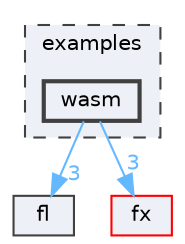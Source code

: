 digraph "/home/runner/work/FastLED/FastLED/examples/wasm"
{
 // INTERACTIVE_SVG=YES
 // LATEX_PDF_SIZE
  bgcolor="transparent";
  edge [fontname=Helvetica,fontsize=10,labelfontname=Helvetica,labelfontsize=10];
  node [fontname=Helvetica,fontsize=10,shape=box,height=0.2,width=0.4];
  compound=true
  subgraph clusterdir_d28a4824dc47e487b107a5db32ef43c4 {
    graph [ bgcolor="#edf0f7", pencolor="grey25", label="examples", fontname=Helvetica,fontsize=10 style="filled,dashed", URL="dir_d28a4824dc47e487b107a5db32ef43c4.html",tooltip=""]
  dir_a5f15344905e1cdba3f0cc6e4b36e105 [label="wasm", fillcolor="#edf0f7", color="grey25", style="filled,bold", URL="dir_a5f15344905e1cdba3f0cc6e4b36e105.html",tooltip=""];
  }
  dir_4d1829fa9bd13d7db71e765b2707b248 [label="fl", fillcolor="#edf0f7", color="grey25", style="filled", URL="dir_4d1829fa9bd13d7db71e765b2707b248.html",tooltip=""];
  dir_acbb946b833f21b16ec30aa21c4c3a72 [label="fx", fillcolor="#edf0f7", color="red", style="filled", URL="dir_acbb946b833f21b16ec30aa21c4c3a72.html",tooltip=""];
  dir_a5f15344905e1cdba3f0cc6e4b36e105->dir_4d1829fa9bd13d7db71e765b2707b248 [headlabel="3", labeldistance=1.5 headhref="dir_000092_000033.html" href="dir_000092_000033.html" color="steelblue1" fontcolor="steelblue1"];
  dir_a5f15344905e1cdba3f0cc6e4b36e105->dir_acbb946b833f21b16ec30aa21c4c3a72 [headlabel="3", labeldistance=1.5 headhref="dir_000092_000036.html" href="dir_000092_000036.html" color="steelblue1" fontcolor="steelblue1"];
}
